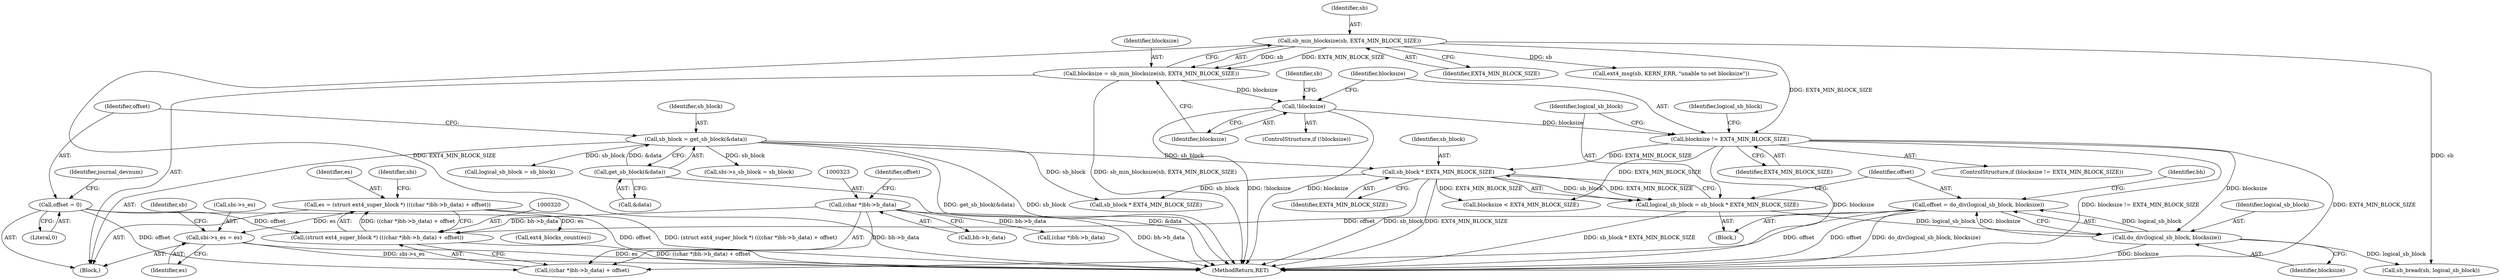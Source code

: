 digraph "0_linux_0449641130f5652b344ef6fa39fa019d7e94660a@pointer" {
"1000328" [label="(Call,sbi->s_es = es)"];
"1000317" [label="(Call,es = (struct ext4_super_block *) (((char *)bh->b_data) + offset))"];
"1000319" [label="(Call,(struct ext4_super_block *) (((char *)bh->b_data) + offset))"];
"1000322" [label="(Call,(char *)bh->b_data)"];
"1000294" [label="(Call,offset = do_div(logical_sb_block, blocksize))"];
"1000296" [label="(Call,do_div(logical_sb_block, blocksize))"];
"1000289" [label="(Call,logical_sb_block = sb_block * EXT4_MIN_BLOCK_SIZE)"];
"1000291" [label="(Call,sb_block * EXT4_MIN_BLOCK_SIZE)"];
"1000139" [label="(Call,sb_block = get_sb_block(&data))"];
"1000141" [label="(Call,get_sb_block(&data))"];
"1000285" [label="(Call,blocksize != EXT4_MIN_BLOCK_SIZE)"];
"1000276" [label="(Call,!blocksize)"];
"1000270" [label="(Call,blocksize = sb_min_blocksize(sb, EXT4_MIN_BLOCK_SIZE))"];
"1000272" [label="(Call,sb_min_blocksize(sb, EXT4_MIN_BLOCK_SIZE))"];
"1000146" [label="(Call,offset = 0)"];
"1001058" [label="(Call,ext4_blocks_count(es))"];
"1000301" [label="(Call,logical_sb_block = sb_block)"];
"1000318" [label="(Identifier,es)"];
"1000322" [label="(Call,(char *)bh->b_data)"];
"1000330" [label="(Identifier,sbi)"];
"1000151" [label="(Identifier,journal_devnum)"];
"1000277" [label="(Identifier,blocksize)"];
"1000124" [label="(Block,)"];
"1000276" [label="(Call,!blocksize)"];
"1000294" [label="(Call,offset = do_div(logical_sb_block, blocksize))"];
"1000147" [label="(Identifier,offset)"];
"1000148" [label="(Literal,0)"];
"1000329" [label="(Call,sbi->s_es)"];
"1000296" [label="(Call,do_div(logical_sb_block, blocksize))"];
"1000317" [label="(Call,es = (struct ext4_super_block *) (((char *)bh->b_data) + offset))"];
"1000290" [label="(Identifier,logical_sb_block)"];
"1000319" [label="(Call,(struct ext4_super_block *) (((char *)bh->b_data) + offset))"];
"1000292" [label="(Identifier,sb_block)"];
"1000335" [label="(Identifier,sb)"];
"1000270" [label="(Call,blocksize = sb_min_blocksize(sb, EXT4_MIN_BLOCK_SIZE))"];
"1000291" [label="(Call,sb_block * EXT4_MIN_BLOCK_SIZE)"];
"1000274" [label="(Identifier,EXT4_MIN_BLOCK_SIZE)"];
"1000146" [label="(Call,offset = 0)"];
"1000298" [label="(Identifier,blocksize)"];
"1000140" [label="(Identifier,sb_block)"];
"1000324" [label="(Call,bh->b_data)"];
"1000665" [label="(Call,sb_block * EXT4_MIN_BLOCK_SIZE)"];
"1000279" [label="(Call,ext4_msg(sb, KERN_ERR, \"unable to set blocksize\"))"];
"1000629" [label="(Call,blocksize < EXT4_MIN_BLOCK_SIZE)"];
"1000271" [label="(Identifier,blocksize)"];
"1000308" [label="(Call,sb_bread(sb, logical_sb_block))"];
"1002227" [label="(MethodReturn,RET)"];
"1000286" [label="(Identifier,blocksize)"];
"1000284" [label="(ControlStructure,if (blocksize != EXT4_MIN_BLOCK_SIZE))"];
"1000280" [label="(Identifier,sb)"];
"1000227" [label="(Call,sbi->s_sb_block = sb_block)"];
"1000273" [label="(Identifier,sb)"];
"1000307" [label="(Identifier,bh)"];
"1000321" [label="(Call,((char *)bh->b_data) + offset)"];
"1000142" [label="(Call,&data)"];
"1000139" [label="(Call,sb_block = get_sb_block(&data))"];
"1000275" [label="(ControlStructure,if (!blocksize))"];
"1000285" [label="(Call,blocksize != EXT4_MIN_BLOCK_SIZE)"];
"1000141" [label="(Call,get_sb_block(&data))"];
"1000302" [label="(Identifier,logical_sb_block)"];
"1000692" [label="(Call,(char *)bh->b_data)"];
"1000297" [label="(Identifier,logical_sb_block)"];
"1000272" [label="(Call,sb_min_blocksize(sb, EXT4_MIN_BLOCK_SIZE))"];
"1000328" [label="(Call,sbi->s_es = es)"];
"1000327" [label="(Identifier,offset)"];
"1000295" [label="(Identifier,offset)"];
"1000293" [label="(Identifier,EXT4_MIN_BLOCK_SIZE)"];
"1000287" [label="(Identifier,EXT4_MIN_BLOCK_SIZE)"];
"1000332" [label="(Identifier,es)"];
"1000288" [label="(Block,)"];
"1000289" [label="(Call,logical_sb_block = sb_block * EXT4_MIN_BLOCK_SIZE)"];
"1000328" -> "1000124"  [label="AST: "];
"1000328" -> "1000332"  [label="CFG: "];
"1000329" -> "1000328"  [label="AST: "];
"1000332" -> "1000328"  [label="AST: "];
"1000335" -> "1000328"  [label="CFG: "];
"1000328" -> "1002227"  [label="DDG: es"];
"1000328" -> "1002227"  [label="DDG: sbi->s_es"];
"1000317" -> "1000328"  [label="DDG: es"];
"1000317" -> "1000124"  [label="AST: "];
"1000317" -> "1000319"  [label="CFG: "];
"1000318" -> "1000317"  [label="AST: "];
"1000319" -> "1000317"  [label="AST: "];
"1000330" -> "1000317"  [label="CFG: "];
"1000317" -> "1002227"  [label="DDG: (struct ext4_super_block *) (((char *)bh->b_data) + offset)"];
"1000319" -> "1000317"  [label="DDG: ((char *)bh->b_data) + offset"];
"1000317" -> "1001058"  [label="DDG: es"];
"1000319" -> "1000321"  [label="CFG: "];
"1000320" -> "1000319"  [label="AST: "];
"1000321" -> "1000319"  [label="AST: "];
"1000319" -> "1002227"  [label="DDG: ((char *)bh->b_data) + offset"];
"1000322" -> "1000319"  [label="DDG: bh->b_data"];
"1000294" -> "1000319"  [label="DDG: offset"];
"1000146" -> "1000319"  [label="DDG: offset"];
"1000322" -> "1000321"  [label="AST: "];
"1000322" -> "1000324"  [label="CFG: "];
"1000323" -> "1000322"  [label="AST: "];
"1000324" -> "1000322"  [label="AST: "];
"1000327" -> "1000322"  [label="CFG: "];
"1000322" -> "1002227"  [label="DDG: bh->b_data"];
"1000322" -> "1000321"  [label="DDG: bh->b_data"];
"1000322" -> "1000692"  [label="DDG: bh->b_data"];
"1000294" -> "1000288"  [label="AST: "];
"1000294" -> "1000296"  [label="CFG: "];
"1000295" -> "1000294"  [label="AST: "];
"1000296" -> "1000294"  [label="AST: "];
"1000307" -> "1000294"  [label="CFG: "];
"1000294" -> "1002227"  [label="DDG: do_div(logical_sb_block, blocksize)"];
"1000294" -> "1002227"  [label="DDG: offset"];
"1000296" -> "1000294"  [label="DDG: logical_sb_block"];
"1000296" -> "1000294"  [label="DDG: blocksize"];
"1000294" -> "1000321"  [label="DDG: offset"];
"1000296" -> "1000298"  [label="CFG: "];
"1000297" -> "1000296"  [label="AST: "];
"1000298" -> "1000296"  [label="AST: "];
"1000296" -> "1002227"  [label="DDG: blocksize"];
"1000289" -> "1000296"  [label="DDG: logical_sb_block"];
"1000285" -> "1000296"  [label="DDG: blocksize"];
"1000296" -> "1000308"  [label="DDG: logical_sb_block"];
"1000289" -> "1000288"  [label="AST: "];
"1000289" -> "1000291"  [label="CFG: "];
"1000290" -> "1000289"  [label="AST: "];
"1000291" -> "1000289"  [label="AST: "];
"1000295" -> "1000289"  [label="CFG: "];
"1000289" -> "1002227"  [label="DDG: sb_block * EXT4_MIN_BLOCK_SIZE"];
"1000291" -> "1000289"  [label="DDG: sb_block"];
"1000291" -> "1000289"  [label="DDG: EXT4_MIN_BLOCK_SIZE"];
"1000291" -> "1000293"  [label="CFG: "];
"1000292" -> "1000291"  [label="AST: "];
"1000293" -> "1000291"  [label="AST: "];
"1000291" -> "1002227"  [label="DDG: sb_block"];
"1000291" -> "1002227"  [label="DDG: EXT4_MIN_BLOCK_SIZE"];
"1000139" -> "1000291"  [label="DDG: sb_block"];
"1000285" -> "1000291"  [label="DDG: EXT4_MIN_BLOCK_SIZE"];
"1000291" -> "1000629"  [label="DDG: EXT4_MIN_BLOCK_SIZE"];
"1000291" -> "1000665"  [label="DDG: sb_block"];
"1000139" -> "1000124"  [label="AST: "];
"1000139" -> "1000141"  [label="CFG: "];
"1000140" -> "1000139"  [label="AST: "];
"1000141" -> "1000139"  [label="AST: "];
"1000147" -> "1000139"  [label="CFG: "];
"1000139" -> "1002227"  [label="DDG: get_sb_block(&data)"];
"1000139" -> "1002227"  [label="DDG: sb_block"];
"1000141" -> "1000139"  [label="DDG: &data"];
"1000139" -> "1000227"  [label="DDG: sb_block"];
"1000139" -> "1000301"  [label="DDG: sb_block"];
"1000139" -> "1000665"  [label="DDG: sb_block"];
"1000141" -> "1000142"  [label="CFG: "];
"1000142" -> "1000141"  [label="AST: "];
"1000141" -> "1002227"  [label="DDG: &data"];
"1000285" -> "1000284"  [label="AST: "];
"1000285" -> "1000287"  [label="CFG: "];
"1000286" -> "1000285"  [label="AST: "];
"1000287" -> "1000285"  [label="AST: "];
"1000290" -> "1000285"  [label="CFG: "];
"1000302" -> "1000285"  [label="CFG: "];
"1000285" -> "1002227"  [label="DDG: blocksize"];
"1000285" -> "1002227"  [label="DDG: blocksize != EXT4_MIN_BLOCK_SIZE"];
"1000285" -> "1002227"  [label="DDG: EXT4_MIN_BLOCK_SIZE"];
"1000276" -> "1000285"  [label="DDG: blocksize"];
"1000272" -> "1000285"  [label="DDG: EXT4_MIN_BLOCK_SIZE"];
"1000285" -> "1000629"  [label="DDG: EXT4_MIN_BLOCK_SIZE"];
"1000276" -> "1000275"  [label="AST: "];
"1000276" -> "1000277"  [label="CFG: "];
"1000277" -> "1000276"  [label="AST: "];
"1000280" -> "1000276"  [label="CFG: "];
"1000286" -> "1000276"  [label="CFG: "];
"1000276" -> "1002227"  [label="DDG: !blocksize"];
"1000276" -> "1002227"  [label="DDG: blocksize"];
"1000270" -> "1000276"  [label="DDG: blocksize"];
"1000270" -> "1000124"  [label="AST: "];
"1000270" -> "1000272"  [label="CFG: "];
"1000271" -> "1000270"  [label="AST: "];
"1000272" -> "1000270"  [label="AST: "];
"1000277" -> "1000270"  [label="CFG: "];
"1000270" -> "1002227"  [label="DDG: sb_min_blocksize(sb, EXT4_MIN_BLOCK_SIZE)"];
"1000272" -> "1000270"  [label="DDG: sb"];
"1000272" -> "1000270"  [label="DDG: EXT4_MIN_BLOCK_SIZE"];
"1000272" -> "1000274"  [label="CFG: "];
"1000273" -> "1000272"  [label="AST: "];
"1000274" -> "1000272"  [label="AST: "];
"1000272" -> "1002227"  [label="DDG: EXT4_MIN_BLOCK_SIZE"];
"1000272" -> "1000279"  [label="DDG: sb"];
"1000272" -> "1000308"  [label="DDG: sb"];
"1000146" -> "1000124"  [label="AST: "];
"1000146" -> "1000148"  [label="CFG: "];
"1000147" -> "1000146"  [label="AST: "];
"1000148" -> "1000146"  [label="AST: "];
"1000151" -> "1000146"  [label="CFG: "];
"1000146" -> "1002227"  [label="DDG: offset"];
"1000146" -> "1000321"  [label="DDG: offset"];
}
